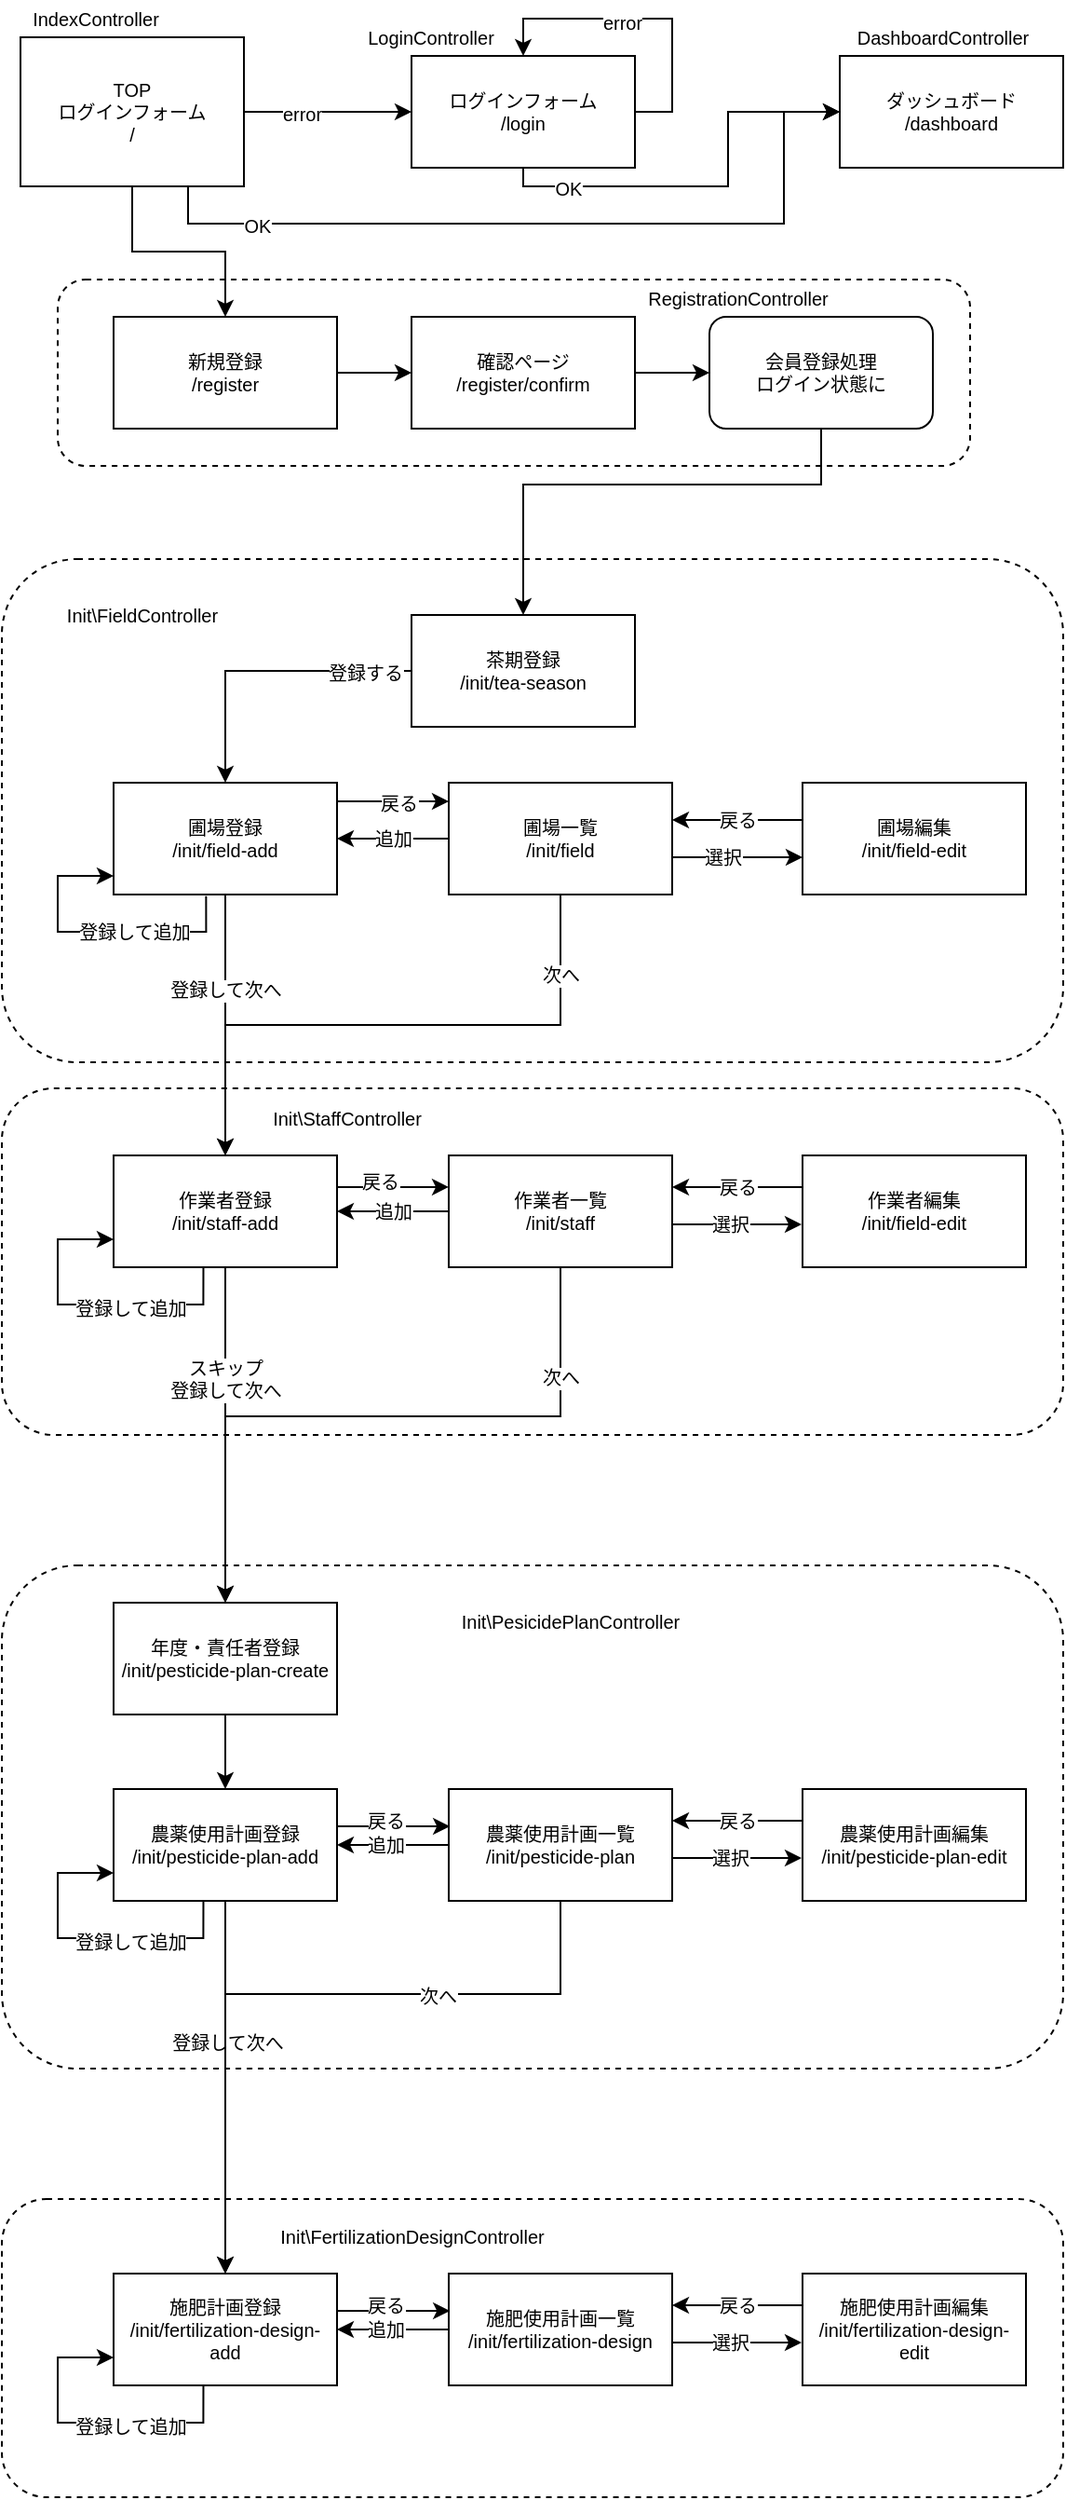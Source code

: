 <mxfile version="16.5.1" type="device"><diagram id="UPfiQ-AqBv1KUrdPvUGw" name="ページ1"><mxGraphModel dx="1078" dy="755" grid="1" gridSize="10" guides="1" tooltips="1" connect="1" arrows="1" fold="1" page="1" pageScale="1" pageWidth="827" pageHeight="1169" math="0" shadow="0"><root><mxCell id="0"/><mxCell id="1" parent="0"/><mxCell id="lLBjvthlMUOhypTwr6yT-95" value="" style="rounded=1;whiteSpace=wrap;html=1;fillColor=none;dashed=1;fontSize=10;" vertex="1" parent="1"><mxGeometry x="30" y="1180" width="570" height="160" as="geometry"/></mxCell><mxCell id="lLBjvthlMUOhypTwr6yT-76" value="" style="rounded=1;whiteSpace=wrap;html=1;fillColor=none;dashed=1;fontSize=10;" vertex="1" parent="1"><mxGeometry x="30" y="584" width="570" height="186" as="geometry"/></mxCell><mxCell id="lLBjvthlMUOhypTwr6yT-74" value="" style="rounded=1;whiteSpace=wrap;html=1;fillColor=none;dashed=1;fontSize=10;" vertex="1" parent="1"><mxGeometry x="30" y="300" width="570" height="270" as="geometry"/></mxCell><mxCell id="lLBjvthlMUOhypTwr6yT-3" style="edgeStyle=orthogonalEdgeStyle;rounded=0;orthogonalLoop=1;jettySize=auto;html=1;entryX=0;entryY=0.5;entryDx=0;entryDy=0;fontSize=10;" edge="1" parent="1" source="lLBjvthlMUOhypTwr6yT-1" target="lLBjvthlMUOhypTwr6yT-2"><mxGeometry relative="1" as="geometry"/></mxCell><mxCell id="lLBjvthlMUOhypTwr6yT-4" value="error" style="edgeLabel;html=1;align=center;verticalAlign=middle;resizable=0;points=[];fontSize=10;" vertex="1" connectable="0" parent="lLBjvthlMUOhypTwr6yT-3"><mxGeometry x="-0.313" y="-1" relative="1" as="geometry"><mxPoint as="offset"/></mxGeometry></mxCell><mxCell id="lLBjvthlMUOhypTwr6yT-9" style="edgeStyle=orthogonalEdgeStyle;rounded=0;orthogonalLoop=1;jettySize=auto;html=1;entryX=0;entryY=0.5;entryDx=0;entryDy=0;exitX=0.75;exitY=1;exitDx=0;exitDy=0;fontSize=10;" edge="1" parent="1" source="lLBjvthlMUOhypTwr6yT-1" target="lLBjvthlMUOhypTwr6yT-8"><mxGeometry relative="1" as="geometry"><Array as="points"><mxPoint x="130" y="120"/><mxPoint x="450" y="120"/><mxPoint x="450" y="60"/></Array></mxGeometry></mxCell><mxCell id="lLBjvthlMUOhypTwr6yT-10" value="OK" style="edgeLabel;html=1;align=center;verticalAlign=middle;resizable=0;points=[];fontSize=10;" vertex="1" connectable="0" parent="lLBjvthlMUOhypTwr6yT-9"><mxGeometry x="-0.735" y="-1" relative="1" as="geometry"><mxPoint as="offset"/></mxGeometry></mxCell><mxCell id="lLBjvthlMUOhypTwr6yT-14" style="edgeStyle=orthogonalEdgeStyle;rounded=0;orthogonalLoop=1;jettySize=auto;html=1;entryX=0.5;entryY=0;entryDx=0;entryDy=0;fontSize=10;" edge="1" parent="1" source="lLBjvthlMUOhypTwr6yT-1" target="lLBjvthlMUOhypTwr6yT-13"><mxGeometry relative="1" as="geometry"/></mxCell><mxCell id="lLBjvthlMUOhypTwr6yT-1" value="TOP&lt;br style=&quot;font-size: 10px;&quot;&gt;ログインフォーム&lt;br style=&quot;font-size: 10px;&quot;&gt;/" style="rounded=0;whiteSpace=wrap;html=1;fontSize=10;" vertex="1" parent="1"><mxGeometry x="40" y="20" width="120" height="80" as="geometry"/></mxCell><mxCell id="lLBjvthlMUOhypTwr6yT-11" style="edgeStyle=orthogonalEdgeStyle;rounded=0;orthogonalLoop=1;jettySize=auto;html=1;entryX=0;entryY=0.5;entryDx=0;entryDy=0;fontSize=10;" edge="1" parent="1" source="lLBjvthlMUOhypTwr6yT-2" target="lLBjvthlMUOhypTwr6yT-8"><mxGeometry relative="1" as="geometry"><Array as="points"><mxPoint x="310" y="100"/><mxPoint x="420" y="100"/><mxPoint x="420" y="60"/></Array></mxGeometry></mxCell><mxCell id="lLBjvthlMUOhypTwr6yT-12" value="OK" style="edgeLabel;html=1;align=center;verticalAlign=middle;resizable=0;points=[];fontSize=10;" vertex="1" connectable="0" parent="lLBjvthlMUOhypTwr6yT-11"><mxGeometry x="-0.691" y="-1" relative="1" as="geometry"><mxPoint as="offset"/></mxGeometry></mxCell><mxCell id="lLBjvthlMUOhypTwr6yT-2" value="ログインフォーム&lt;br style=&quot;font-size: 10px;&quot;&gt;/login" style="rounded=0;whiteSpace=wrap;html=1;fontSize=10;" vertex="1" parent="1"><mxGeometry x="250" y="30" width="120" height="60" as="geometry"/></mxCell><mxCell id="lLBjvthlMUOhypTwr6yT-6" style="edgeStyle=orthogonalEdgeStyle;rounded=0;orthogonalLoop=1;jettySize=auto;html=1;entryX=0.5;entryY=0;entryDx=0;entryDy=0;exitX=1;exitY=0.5;exitDx=0;exitDy=0;fontSize=10;" edge="1" parent="1" source="lLBjvthlMUOhypTwr6yT-2" target="lLBjvthlMUOhypTwr6yT-2"><mxGeometry relative="1" as="geometry"><Array as="points"><mxPoint x="390" y="60"/><mxPoint x="390" y="10"/><mxPoint x="310" y="10"/></Array></mxGeometry></mxCell><mxCell id="lLBjvthlMUOhypTwr6yT-7" value="error" style="edgeLabel;html=1;align=center;verticalAlign=middle;resizable=0;points=[];fontSize=10;" vertex="1" connectable="0" parent="lLBjvthlMUOhypTwr6yT-6"><mxGeometry x="0.141" y="2" relative="1" as="geometry"><mxPoint as="offset"/></mxGeometry></mxCell><mxCell id="lLBjvthlMUOhypTwr6yT-8" value="ダッシュボード&lt;br style=&quot;font-size: 10px;&quot;&gt;/dashboard" style="rounded=0;whiteSpace=wrap;html=1;fontSize=10;" vertex="1" parent="1"><mxGeometry x="480" y="30" width="120" height="60" as="geometry"/></mxCell><mxCell id="lLBjvthlMUOhypTwr6yT-16" style="edgeStyle=orthogonalEdgeStyle;rounded=0;orthogonalLoop=1;jettySize=auto;html=1;entryX=0;entryY=0.5;entryDx=0;entryDy=0;fontSize=10;" edge="1" parent="1" source="lLBjvthlMUOhypTwr6yT-13" target="lLBjvthlMUOhypTwr6yT-15"><mxGeometry relative="1" as="geometry"/></mxCell><mxCell id="lLBjvthlMUOhypTwr6yT-13" value="新規登録&lt;br style=&quot;font-size: 10px;&quot;&gt;/register" style="rounded=0;whiteSpace=wrap;html=1;fontSize=10;" vertex="1" parent="1"><mxGeometry x="90" y="170" width="120" height="60" as="geometry"/></mxCell><mxCell id="lLBjvthlMUOhypTwr6yT-18" style="edgeStyle=orthogonalEdgeStyle;rounded=0;orthogonalLoop=1;jettySize=auto;html=1;entryX=0;entryY=0.5;entryDx=0;entryDy=0;fontSize=10;" edge="1" parent="1" source="lLBjvthlMUOhypTwr6yT-15" target="lLBjvthlMUOhypTwr6yT-17"><mxGeometry relative="1" as="geometry"/></mxCell><mxCell id="lLBjvthlMUOhypTwr6yT-15" value="確認ページ&lt;br style=&quot;font-size: 10px;&quot;&gt;/register/confirm" style="rounded=0;whiteSpace=wrap;html=1;fontSize=10;" vertex="1" parent="1"><mxGeometry x="250" y="170" width="120" height="60" as="geometry"/></mxCell><mxCell id="lLBjvthlMUOhypTwr6yT-20" style="edgeStyle=orthogonalEdgeStyle;rounded=0;orthogonalLoop=1;jettySize=auto;html=1;entryX=0.5;entryY=0;entryDx=0;entryDy=0;fontSize=10;" edge="1" parent="1" source="lLBjvthlMUOhypTwr6yT-17" target="lLBjvthlMUOhypTwr6yT-19"><mxGeometry relative="1" as="geometry"><Array as="points"><mxPoint x="470" y="260"/><mxPoint x="310" y="260"/></Array></mxGeometry></mxCell><mxCell id="lLBjvthlMUOhypTwr6yT-17" value="会員登録処理&lt;br style=&quot;font-size: 10px;&quot;&gt;ログイン状態に" style="rounded=1;whiteSpace=wrap;html=1;fontSize=10;" vertex="1" parent="1"><mxGeometry x="410" y="170" width="120" height="60" as="geometry"/></mxCell><mxCell id="lLBjvthlMUOhypTwr6yT-24" style="edgeStyle=orthogonalEdgeStyle;rounded=0;orthogonalLoop=1;jettySize=auto;html=1;entryX=0.5;entryY=0;entryDx=0;entryDy=0;fontSize=10;" edge="1" parent="1" source="lLBjvthlMUOhypTwr6yT-19" target="lLBjvthlMUOhypTwr6yT-21"><mxGeometry relative="1" as="geometry"/></mxCell><mxCell id="lLBjvthlMUOhypTwr6yT-27" value="登録する" style="edgeLabel;html=1;align=center;verticalAlign=middle;resizable=0;points=[];fontSize=10;" vertex="1" connectable="0" parent="lLBjvthlMUOhypTwr6yT-24"><mxGeometry x="-0.688" y="1" relative="1" as="geometry"><mxPoint as="offset"/></mxGeometry></mxCell><mxCell id="lLBjvthlMUOhypTwr6yT-19" value="茶期登録&lt;br style=&quot;font-size: 10px;&quot;&gt;/init/tea-season" style="rounded=0;whiteSpace=wrap;html=1;fontSize=10;" vertex="1" parent="1"><mxGeometry x="250" y="330" width="120" height="60" as="geometry"/></mxCell><mxCell id="lLBjvthlMUOhypTwr6yT-29" style="edgeStyle=orthogonalEdgeStyle;rounded=0;orthogonalLoop=1;jettySize=auto;html=1;fontSize=10;" edge="1" parent="1" source="lLBjvthlMUOhypTwr6yT-21" target="lLBjvthlMUOhypTwr6yT-28"><mxGeometry relative="1" as="geometry"><Array as="points"><mxPoint x="255" y="430"/><mxPoint x="255" y="430"/></Array></mxGeometry></mxCell><mxCell id="lLBjvthlMUOhypTwr6yT-30" value="戻る" style="edgeLabel;html=1;align=center;verticalAlign=middle;resizable=0;points=[];fontSize=10;" vertex="1" connectable="0" parent="lLBjvthlMUOhypTwr6yT-29"><mxGeometry x="0.258" y="-1" relative="1" as="geometry"><mxPoint x="-5" as="offset"/></mxGeometry></mxCell><mxCell id="lLBjvthlMUOhypTwr6yT-47" style="edgeStyle=orthogonalEdgeStyle;rounded=0;orthogonalLoop=1;jettySize=auto;html=1;fontSize=10;" edge="1" parent="1" source="lLBjvthlMUOhypTwr6yT-21" target="lLBjvthlMUOhypTwr6yT-31"><mxGeometry relative="1" as="geometry"/></mxCell><mxCell id="lLBjvthlMUOhypTwr6yT-48" value="登録して次へ" style="edgeLabel;html=1;align=center;verticalAlign=middle;resizable=0;points=[];fontSize=10;" vertex="1" connectable="0" parent="lLBjvthlMUOhypTwr6yT-47"><mxGeometry x="-0.281" relative="1" as="geometry"><mxPoint as="offset"/></mxGeometry></mxCell><mxCell id="lLBjvthlMUOhypTwr6yT-21" value="圃場登録&lt;br style=&quot;font-size: 10px;&quot;&gt;/init/field-add" style="rounded=0;whiteSpace=wrap;html=1;fontSize=10;" vertex="1" parent="1"><mxGeometry x="90" y="420" width="120" height="60" as="geometry"/></mxCell><mxCell id="lLBjvthlMUOhypTwr6yT-22" style="edgeStyle=orthogonalEdgeStyle;rounded=0;orthogonalLoop=1;jettySize=auto;html=1;exitX=0.414;exitY=1.015;exitDx=0;exitDy=0;exitPerimeter=0;fontSize=10;" edge="1" parent="1"><mxGeometry relative="1" as="geometry"><mxPoint x="139.68" y="480.9" as="sourcePoint"/><mxPoint x="90" y="470" as="targetPoint"/><Array as="points"><mxPoint x="140" y="500"/><mxPoint x="60" y="500"/><mxPoint x="60" y="470"/></Array></mxGeometry></mxCell><mxCell id="lLBjvthlMUOhypTwr6yT-23" value="登録して追加" style="edgeLabel;html=1;align=center;verticalAlign=middle;resizable=0;points=[];fontSize=10;" vertex="1" connectable="0" parent="lLBjvthlMUOhypTwr6yT-22"><mxGeometry x="-0.185" relative="1" as="geometry"><mxPoint x="6" as="offset"/></mxGeometry></mxCell><mxCell id="lLBjvthlMUOhypTwr6yT-43" style="edgeStyle=orthogonalEdgeStyle;rounded=0;orthogonalLoop=1;jettySize=auto;html=1;fontSize=10;" edge="1" parent="1" source="lLBjvthlMUOhypTwr6yT-28" target="lLBjvthlMUOhypTwr6yT-34"><mxGeometry relative="1" as="geometry"><Array as="points"><mxPoint x="407" y="460"/><mxPoint x="407" y="460"/></Array></mxGeometry></mxCell><mxCell id="lLBjvthlMUOhypTwr6yT-44" value="選択" style="edgeLabel;html=1;align=center;verticalAlign=middle;resizable=0;points=[];fontSize=10;" vertex="1" connectable="0" parent="lLBjvthlMUOhypTwr6yT-43"><mxGeometry x="-0.224" relative="1" as="geometry"><mxPoint as="offset"/></mxGeometry></mxCell><mxCell id="lLBjvthlMUOhypTwr6yT-49" style="edgeStyle=orthogonalEdgeStyle;rounded=0;orthogonalLoop=1;jettySize=auto;html=1;entryX=0.5;entryY=0;entryDx=0;entryDy=0;fontSize=10;" edge="1" parent="1" source="lLBjvthlMUOhypTwr6yT-28" target="lLBjvthlMUOhypTwr6yT-31"><mxGeometry relative="1" as="geometry"><Array as="points"><mxPoint x="330" y="550"/><mxPoint x="150" y="550"/></Array></mxGeometry></mxCell><mxCell id="lLBjvthlMUOhypTwr6yT-50" value="次へ" style="edgeLabel;html=1;align=center;verticalAlign=middle;resizable=0;points=[];fontSize=10;" vertex="1" connectable="0" parent="lLBjvthlMUOhypTwr6yT-49"><mxGeometry x="-0.735" relative="1" as="geometry"><mxPoint as="offset"/></mxGeometry></mxCell><mxCell id="lLBjvthlMUOhypTwr6yT-65" value="追加" style="edgeStyle=orthogonalEdgeStyle;rounded=0;orthogonalLoop=1;jettySize=auto;html=1;entryX=1;entryY=0.5;entryDx=0;entryDy=0;fontSize=10;" edge="1" parent="1" source="lLBjvthlMUOhypTwr6yT-28" target="lLBjvthlMUOhypTwr6yT-21"><mxGeometry relative="1" as="geometry"/></mxCell><mxCell id="lLBjvthlMUOhypTwr6yT-28" value="圃場一覧&lt;br style=&quot;font-size: 10px;&quot;&gt;/init/field" style="rounded=0;whiteSpace=wrap;html=1;fontSize=10;" vertex="1" parent="1"><mxGeometry x="270" y="420" width="120" height="60" as="geometry"/></mxCell><mxCell id="lLBjvthlMUOhypTwr6yT-38" value="戻る" style="edgeStyle=orthogonalEdgeStyle;rounded=0;orthogonalLoop=1;jettySize=auto;html=1;entryX=0;entryY=0.283;entryDx=0;entryDy=0;exitX=1;exitY=0.5;exitDx=0;exitDy=0;entryPerimeter=0;fontSize=10;" edge="1" parent="1" source="lLBjvthlMUOhypTwr6yT-31" target="lLBjvthlMUOhypTwr6yT-37"><mxGeometry y="3" relative="1" as="geometry"><Array as="points"><mxPoint x="210" y="637"/></Array><mxPoint as="offset"/></mxGeometry></mxCell><mxCell id="lLBjvthlMUOhypTwr6yT-61" style="edgeStyle=orthogonalEdgeStyle;rounded=0;orthogonalLoop=1;jettySize=auto;html=1;fontSize=10;entryX=0.5;entryY=0;entryDx=0;entryDy=0;" edge="1" parent="1" source="lLBjvthlMUOhypTwr6yT-31" target="lLBjvthlMUOhypTwr6yT-97"><mxGeometry relative="1" as="geometry"><mxPoint x="150" y="850" as="targetPoint"/></mxGeometry></mxCell><mxCell id="lLBjvthlMUOhypTwr6yT-62" value="スキップ&lt;br style=&quot;font-size: 10px;&quot;&gt;登録して次へ" style="edgeLabel;html=1;align=center;verticalAlign=middle;resizable=0;points=[];fontSize=10;" vertex="1" connectable="0" parent="lLBjvthlMUOhypTwr6yT-61"><mxGeometry x="-0.225" relative="1" as="geometry"><mxPoint y="-10" as="offset"/></mxGeometry></mxCell><mxCell id="lLBjvthlMUOhypTwr6yT-31" value="作業者登録&lt;br style=&quot;font-size: 10px;&quot;&gt;/init/staff-add" style="rounded=0;whiteSpace=wrap;html=1;fontSize=10;" vertex="1" parent="1"><mxGeometry x="90" y="620" width="120" height="60" as="geometry"/></mxCell><mxCell id="lLBjvthlMUOhypTwr6yT-32" style="edgeStyle=orthogonalEdgeStyle;rounded=0;orthogonalLoop=1;jettySize=auto;html=1;entryX=0;entryY=0.75;entryDx=0;entryDy=0;exitX=0.402;exitY=0.997;exitDx=0;exitDy=0;exitPerimeter=0;fontSize=10;" edge="1" parent="1" source="lLBjvthlMUOhypTwr6yT-31" target="lLBjvthlMUOhypTwr6yT-31"><mxGeometry relative="1" as="geometry"><Array as="points"><mxPoint x="138" y="700"/><mxPoint x="60" y="700"/><mxPoint x="60" y="665"/></Array></mxGeometry></mxCell><mxCell id="lLBjvthlMUOhypTwr6yT-33" value="登録して追加" style="edgeLabel;html=1;align=center;verticalAlign=middle;resizable=0;points=[];fontSize=10;" vertex="1" connectable="0" parent="lLBjvthlMUOhypTwr6yT-32"><mxGeometry x="-0.101" y="2" relative="1" as="geometry"><mxPoint x="14" as="offset"/></mxGeometry></mxCell><mxCell id="lLBjvthlMUOhypTwr6yT-36" value="戻る" style="edgeStyle=orthogonalEdgeStyle;rounded=0;orthogonalLoop=1;jettySize=auto;html=1;fontSize=10;" edge="1" parent="1" source="lLBjvthlMUOhypTwr6yT-34" target="lLBjvthlMUOhypTwr6yT-28"><mxGeometry relative="1" as="geometry"><Array as="points"><mxPoint x="450" y="440"/><mxPoint x="450" y="440"/></Array></mxGeometry></mxCell><mxCell id="lLBjvthlMUOhypTwr6yT-34" value="圃場編集&lt;br style=&quot;font-size: 10px;&quot;&gt;/init/field-edit" style="rounded=0;whiteSpace=wrap;html=1;fontSize=10;" vertex="1" parent="1"><mxGeometry x="460" y="420" width="120" height="60" as="geometry"/></mxCell><mxCell id="lLBjvthlMUOhypTwr6yT-45" style="edgeStyle=orthogonalEdgeStyle;rounded=0;orthogonalLoop=1;jettySize=auto;html=1;entryX=-0.004;entryY=0.616;entryDx=0;entryDy=0;entryPerimeter=0;fontSize=10;" edge="1" parent="1" source="lLBjvthlMUOhypTwr6yT-37" target="lLBjvthlMUOhypTwr6yT-39"><mxGeometry relative="1" as="geometry"><Array as="points"><mxPoint x="459" y="657"/></Array></mxGeometry></mxCell><mxCell id="lLBjvthlMUOhypTwr6yT-46" value="選択" style="edgeLabel;html=1;align=center;verticalAlign=middle;resizable=0;points=[];fontSize=10;" vertex="1" connectable="0" parent="lLBjvthlMUOhypTwr6yT-45"><mxGeometry x="-0.109" relative="1" as="geometry"><mxPoint as="offset"/></mxGeometry></mxCell><mxCell id="lLBjvthlMUOhypTwr6yT-63" style="edgeStyle=orthogonalEdgeStyle;rounded=0;orthogonalLoop=1;jettySize=auto;html=1;fontSize=10;entryX=0.5;entryY=0;entryDx=0;entryDy=0;" edge="1" parent="1" source="lLBjvthlMUOhypTwr6yT-37" target="lLBjvthlMUOhypTwr6yT-97"><mxGeometry relative="1" as="geometry"><mxPoint x="150" y="840" as="targetPoint"/><Array as="points"><mxPoint x="330" y="760"/><mxPoint x="150" y="760"/></Array></mxGeometry></mxCell><mxCell id="lLBjvthlMUOhypTwr6yT-64" value="次へ" style="edgeLabel;html=1;align=center;verticalAlign=middle;resizable=0;points=[];fontSize=10;" vertex="1" connectable="0" parent="lLBjvthlMUOhypTwr6yT-63"><mxGeometry x="-0.672" relative="1" as="geometry"><mxPoint as="offset"/></mxGeometry></mxCell><mxCell id="lLBjvthlMUOhypTwr6yT-66" value="追加" style="edgeStyle=orthogonalEdgeStyle;rounded=0;orthogonalLoop=1;jettySize=auto;html=1;fontSize=10;" edge="1" parent="1" source="lLBjvthlMUOhypTwr6yT-37" target="lLBjvthlMUOhypTwr6yT-31"><mxGeometry relative="1" as="geometry"/></mxCell><mxCell id="lLBjvthlMUOhypTwr6yT-37" value="作業者一覧&lt;br style=&quot;font-size: 10px;&quot;&gt;/init/staff" style="rounded=0;whiteSpace=wrap;html=1;fontSize=10;" vertex="1" parent="1"><mxGeometry x="270" y="620" width="120" height="60" as="geometry"/></mxCell><mxCell id="lLBjvthlMUOhypTwr6yT-40" value="戻る" style="edgeStyle=orthogonalEdgeStyle;rounded=0;orthogonalLoop=1;jettySize=auto;html=1;fontSize=10;" edge="1" parent="1" source="lLBjvthlMUOhypTwr6yT-39" target="lLBjvthlMUOhypTwr6yT-37"><mxGeometry relative="1" as="geometry"><Array as="points"><mxPoint x="450" y="637"/><mxPoint x="450" y="637"/></Array></mxGeometry></mxCell><mxCell id="lLBjvthlMUOhypTwr6yT-39" value="作業者編集&lt;br style=&quot;font-size: 10px;&quot;&gt;/init/field-edit" style="rounded=0;whiteSpace=wrap;html=1;fontSize=10;" vertex="1" parent="1"><mxGeometry x="460" y="620" width="120" height="60" as="geometry"/></mxCell><mxCell id="lLBjvthlMUOhypTwr6yT-52" value="戻る" style="edgeStyle=orthogonalEdgeStyle;rounded=0;orthogonalLoop=1;jettySize=auto;html=1;entryX=0.005;entryY=0.347;entryDx=0;entryDy=0;exitX=1;exitY=0.5;exitDx=0;exitDy=0;entryPerimeter=0;fontSize=10;" edge="1" parent="1" source="lLBjvthlMUOhypTwr6yT-53" target="lLBjvthlMUOhypTwr6yT-58"><mxGeometry y="3" relative="1" as="geometry"><Array as="points"><mxPoint x="210" y="980"/><mxPoint x="271" y="980"/></Array><mxPoint as="offset"/></mxGeometry></mxCell><mxCell id="lLBjvthlMUOhypTwr6yT-89" style="edgeStyle=orthogonalEdgeStyle;rounded=0;orthogonalLoop=1;jettySize=auto;html=1;fontSize=10;" edge="1" parent="1" source="lLBjvthlMUOhypTwr6yT-53" target="lLBjvthlMUOhypTwr6yT-79"><mxGeometry relative="1" as="geometry"/></mxCell><mxCell id="lLBjvthlMUOhypTwr6yT-91" value="登録して次へ" style="edgeLabel;html=1;align=center;verticalAlign=middle;resizable=0;points=[];fontSize=10;" vertex="1" connectable="0" parent="lLBjvthlMUOhypTwr6yT-89"><mxGeometry x="-0.238" y="1" relative="1" as="geometry"><mxPoint as="offset"/></mxGeometry></mxCell><mxCell id="lLBjvthlMUOhypTwr6yT-53" value="農薬使用計画登録&lt;br style=&quot;font-size: 10px;&quot;&gt;/init/pesticide-plan-add" style="rounded=0;whiteSpace=wrap;html=1;fontSize=10;" vertex="1" parent="1"><mxGeometry x="90" y="960" width="120" height="60" as="geometry"/></mxCell><mxCell id="lLBjvthlMUOhypTwr6yT-54" style="edgeStyle=orthogonalEdgeStyle;rounded=0;orthogonalLoop=1;jettySize=auto;html=1;entryX=0;entryY=0.75;entryDx=0;entryDy=0;exitX=0.402;exitY=0.997;exitDx=0;exitDy=0;exitPerimeter=0;fontSize=10;" edge="1" parent="1" source="lLBjvthlMUOhypTwr6yT-53" target="lLBjvthlMUOhypTwr6yT-53"><mxGeometry relative="1" as="geometry"><Array as="points"><mxPoint x="138" y="1040"/><mxPoint x="60" y="1040"/><mxPoint x="60" y="1005"/></Array></mxGeometry></mxCell><mxCell id="lLBjvthlMUOhypTwr6yT-55" value="登録して追加" style="edgeLabel;html=1;align=center;verticalAlign=middle;resizable=0;points=[];fontSize=10;" vertex="1" connectable="0" parent="lLBjvthlMUOhypTwr6yT-54"><mxGeometry x="-0.101" y="2" relative="1" as="geometry"><mxPoint x="14" as="offset"/></mxGeometry></mxCell><mxCell id="lLBjvthlMUOhypTwr6yT-56" style="edgeStyle=orthogonalEdgeStyle;rounded=0;orthogonalLoop=1;jettySize=auto;html=1;entryX=-0.004;entryY=0.616;entryDx=0;entryDy=0;entryPerimeter=0;fontSize=10;" edge="1" parent="1" source="lLBjvthlMUOhypTwr6yT-58" target="lLBjvthlMUOhypTwr6yT-60"><mxGeometry relative="1" as="geometry"><Array as="points"><mxPoint x="459" y="997"/></Array></mxGeometry></mxCell><mxCell id="lLBjvthlMUOhypTwr6yT-57" value="選択" style="edgeLabel;html=1;align=center;verticalAlign=middle;resizable=0;points=[];fontSize=10;" vertex="1" connectable="0" parent="lLBjvthlMUOhypTwr6yT-56"><mxGeometry x="-0.109" relative="1" as="geometry"><mxPoint as="offset"/></mxGeometry></mxCell><mxCell id="lLBjvthlMUOhypTwr6yT-67" style="edgeStyle=orthogonalEdgeStyle;rounded=0;orthogonalLoop=1;jettySize=auto;html=1;entryX=1;entryY=0.5;entryDx=0;entryDy=0;fontSize=10;" edge="1" parent="1" source="lLBjvthlMUOhypTwr6yT-58" target="lLBjvthlMUOhypTwr6yT-53"><mxGeometry relative="1" as="geometry"/></mxCell><mxCell id="lLBjvthlMUOhypTwr6yT-68" value="追加" style="edgeLabel;html=1;align=center;verticalAlign=middle;resizable=0;points=[];fontSize=10;" vertex="1" connectable="0" parent="lLBjvthlMUOhypTwr6yT-67"><mxGeometry x="0.147" relative="1" as="geometry"><mxPoint as="offset"/></mxGeometry></mxCell><mxCell id="lLBjvthlMUOhypTwr6yT-90" style="edgeStyle=orthogonalEdgeStyle;rounded=0;orthogonalLoop=1;jettySize=auto;html=1;entryX=0.5;entryY=0;entryDx=0;entryDy=0;fontSize=10;" edge="1" parent="1" source="lLBjvthlMUOhypTwr6yT-58" target="lLBjvthlMUOhypTwr6yT-79"><mxGeometry relative="1" as="geometry"><Array as="points"><mxPoint x="330" y="1070"/><mxPoint x="150" y="1070"/></Array></mxGeometry></mxCell><mxCell id="lLBjvthlMUOhypTwr6yT-92" value="次へ" style="edgeLabel;html=1;align=center;verticalAlign=middle;resizable=0;points=[];fontSize=10;" vertex="1" connectable="0" parent="lLBjvthlMUOhypTwr6yT-90"><mxGeometry x="-0.708" y="1" relative="1" as="geometry"><mxPoint x="-61" as="offset"/></mxGeometry></mxCell><mxCell id="lLBjvthlMUOhypTwr6yT-58" value="農薬使用計画一覧&lt;br style=&quot;font-size: 10px;&quot;&gt;/init/pesticide-plan" style="rounded=0;whiteSpace=wrap;html=1;fontSize=10;" vertex="1" parent="1"><mxGeometry x="270" y="960" width="120" height="60" as="geometry"/></mxCell><mxCell id="lLBjvthlMUOhypTwr6yT-59" value="戻る" style="edgeStyle=orthogonalEdgeStyle;rounded=0;orthogonalLoop=1;jettySize=auto;html=1;fontSize=10;" edge="1" parent="1" source="lLBjvthlMUOhypTwr6yT-60" target="lLBjvthlMUOhypTwr6yT-58"><mxGeometry relative="1" as="geometry"><Array as="points"><mxPoint x="450" y="977"/><mxPoint x="450" y="977"/></Array></mxGeometry></mxCell><mxCell id="lLBjvthlMUOhypTwr6yT-60" value="農薬使用計画編集&lt;br style=&quot;font-size: 10px;&quot;&gt;/init/pesticide-plan-edit" style="rounded=0;whiteSpace=wrap;html=1;fontSize=10;" vertex="1" parent="1"><mxGeometry x="460" y="960" width="120" height="60" as="geometry"/></mxCell><mxCell id="lLBjvthlMUOhypTwr6yT-69" value="IndexController" style="text;html=1;align=center;verticalAlign=middle;resizable=0;points=[];autosize=1;strokeColor=none;fillColor=none;fontSize=10;" vertex="1" parent="1"><mxGeometry x="40" width="80" height="20" as="geometry"/></mxCell><mxCell id="lLBjvthlMUOhypTwr6yT-70" value="LoginController" style="text;html=1;align=center;verticalAlign=middle;resizable=0;points=[];autosize=1;strokeColor=none;fillColor=none;fontSize=10;" vertex="1" parent="1"><mxGeometry x="220" y="10" width="80" height="20" as="geometry"/></mxCell><mxCell id="lLBjvthlMUOhypTwr6yT-71" value="DashboardController" style="text;html=1;align=center;verticalAlign=middle;resizable=0;points=[];autosize=1;strokeColor=none;fillColor=none;fontSize=10;" vertex="1" parent="1"><mxGeometry x="480" y="10" width="110" height="20" as="geometry"/></mxCell><mxCell id="lLBjvthlMUOhypTwr6yT-72" value="" style="rounded=1;whiteSpace=wrap;html=1;fillColor=none;dashed=1;fontSize=10;" vertex="1" parent="1"><mxGeometry x="60" y="150" width="490" height="100" as="geometry"/></mxCell><mxCell id="lLBjvthlMUOhypTwr6yT-73" value="RegistrationController" style="text;html=1;align=center;verticalAlign=middle;resizable=0;points=[];autosize=1;strokeColor=none;fillColor=none;fontSize=10;" vertex="1" parent="1"><mxGeometry x="370" y="150" width="110" height="20" as="geometry"/></mxCell><mxCell id="lLBjvthlMUOhypTwr6yT-75" value="Init\FieldController" style="text;html=1;align=center;verticalAlign=middle;resizable=0;points=[];autosize=1;strokeColor=none;fillColor=none;fontSize=10;" vertex="1" parent="1"><mxGeometry x="55" y="320" width="100" height="20" as="geometry"/></mxCell><mxCell id="lLBjvthlMUOhypTwr6yT-77" value="Init\StaffController" style="text;html=1;align=center;verticalAlign=middle;resizable=0;points=[];autosize=1;strokeColor=none;fillColor=none;fontSize=10;" vertex="1" parent="1"><mxGeometry x="165" y="590" width="100" height="20" as="geometry"/></mxCell><mxCell id="lLBjvthlMUOhypTwr6yT-78" value="戻る" style="edgeStyle=orthogonalEdgeStyle;rounded=0;orthogonalLoop=1;jettySize=auto;html=1;entryX=0.005;entryY=0.347;entryDx=0;entryDy=0;exitX=1;exitY=0.5;exitDx=0;exitDy=0;entryPerimeter=0;fontSize=10;" edge="1" parent="1" source="lLBjvthlMUOhypTwr6yT-79" target="lLBjvthlMUOhypTwr6yT-86"><mxGeometry y="3" relative="1" as="geometry"><Array as="points"><mxPoint x="210" y="1240"/><mxPoint x="271" y="1240"/></Array><mxPoint as="offset"/></mxGeometry></mxCell><mxCell id="lLBjvthlMUOhypTwr6yT-79" value="施肥計画登録&lt;br style=&quot;font-size: 10px;&quot;&gt;/init/f&lt;span style=&quot;font-size: 10px;&quot;&gt;ertilization-design&lt;/span&gt;-add" style="rounded=0;whiteSpace=wrap;html=1;fontSize=10;" vertex="1" parent="1"><mxGeometry x="90" y="1220" width="120" height="60" as="geometry"/></mxCell><mxCell id="lLBjvthlMUOhypTwr6yT-80" style="edgeStyle=orthogonalEdgeStyle;rounded=0;orthogonalLoop=1;jettySize=auto;html=1;entryX=0;entryY=0.75;entryDx=0;entryDy=0;exitX=0.402;exitY=0.997;exitDx=0;exitDy=0;exitPerimeter=0;fontSize=10;" edge="1" parent="1" source="lLBjvthlMUOhypTwr6yT-79" target="lLBjvthlMUOhypTwr6yT-79"><mxGeometry relative="1" as="geometry"><Array as="points"><mxPoint x="138" y="1300"/><mxPoint x="60" y="1300"/><mxPoint x="60" y="1265"/></Array></mxGeometry></mxCell><mxCell id="lLBjvthlMUOhypTwr6yT-81" value="登録して追加" style="edgeLabel;html=1;align=center;verticalAlign=middle;resizable=0;points=[];fontSize=10;" vertex="1" connectable="0" parent="lLBjvthlMUOhypTwr6yT-80"><mxGeometry x="-0.101" y="2" relative="1" as="geometry"><mxPoint x="14" as="offset"/></mxGeometry></mxCell><mxCell id="lLBjvthlMUOhypTwr6yT-82" style="edgeStyle=orthogonalEdgeStyle;rounded=0;orthogonalLoop=1;jettySize=auto;html=1;entryX=-0.004;entryY=0.616;entryDx=0;entryDy=0;entryPerimeter=0;fontSize=10;" edge="1" parent="1" source="lLBjvthlMUOhypTwr6yT-86" target="lLBjvthlMUOhypTwr6yT-88"><mxGeometry relative="1" as="geometry"><Array as="points"><mxPoint x="459" y="1257"/></Array></mxGeometry></mxCell><mxCell id="lLBjvthlMUOhypTwr6yT-83" value="選択" style="edgeLabel;html=1;align=center;verticalAlign=middle;resizable=0;points=[];fontSize=10;" vertex="1" connectable="0" parent="lLBjvthlMUOhypTwr6yT-82"><mxGeometry x="-0.109" relative="1" as="geometry"><mxPoint as="offset"/></mxGeometry></mxCell><mxCell id="lLBjvthlMUOhypTwr6yT-84" style="edgeStyle=orthogonalEdgeStyle;rounded=0;orthogonalLoop=1;jettySize=auto;html=1;entryX=1;entryY=0.5;entryDx=0;entryDy=0;fontSize=10;" edge="1" parent="1" source="lLBjvthlMUOhypTwr6yT-86" target="lLBjvthlMUOhypTwr6yT-79"><mxGeometry relative="1" as="geometry"/></mxCell><mxCell id="lLBjvthlMUOhypTwr6yT-85" value="追加" style="edgeLabel;html=1;align=center;verticalAlign=middle;resizable=0;points=[];fontSize=10;" vertex="1" connectable="0" parent="lLBjvthlMUOhypTwr6yT-84"><mxGeometry x="0.147" relative="1" as="geometry"><mxPoint as="offset"/></mxGeometry></mxCell><mxCell id="lLBjvthlMUOhypTwr6yT-86" value="施肥使用計画一覧&lt;br style=&quot;font-size: 10px;&quot;&gt;/init/f&lt;span style=&quot;font-size: 10px;&quot;&gt;ertilization-design&lt;/span&gt;" style="rounded=0;whiteSpace=wrap;html=1;fontSize=10;" vertex="1" parent="1"><mxGeometry x="270" y="1220" width="120" height="60" as="geometry"/></mxCell><mxCell id="lLBjvthlMUOhypTwr6yT-87" value="戻る" style="edgeStyle=orthogonalEdgeStyle;rounded=0;orthogonalLoop=1;jettySize=auto;html=1;fontSize=10;" edge="1" parent="1" source="lLBjvthlMUOhypTwr6yT-88" target="lLBjvthlMUOhypTwr6yT-86"><mxGeometry relative="1" as="geometry"><Array as="points"><mxPoint x="450" y="1237"/><mxPoint x="450" y="1237"/></Array></mxGeometry></mxCell><mxCell id="lLBjvthlMUOhypTwr6yT-88" value="施肥使用計画編集&lt;br style=&quot;font-size: 10px;&quot;&gt;/init/f&lt;span style=&quot;font-size: 10px;&quot;&gt;ertilization-design&lt;/span&gt;-edit" style="rounded=0;whiteSpace=wrap;html=1;fontSize=10;" vertex="1" parent="1"><mxGeometry x="460" y="1220" width="120" height="60" as="geometry"/></mxCell><mxCell id="lLBjvthlMUOhypTwr6yT-93" value="" style="rounded=1;whiteSpace=wrap;html=1;fillColor=none;dashed=1;fontSize=10;" vertex="1" parent="1"><mxGeometry x="30" y="840" width="570" height="270" as="geometry"/></mxCell><mxCell id="lLBjvthlMUOhypTwr6yT-94" value="Init\PesicidePlanController" style="text;html=1;align=center;verticalAlign=middle;resizable=0;points=[];autosize=1;strokeColor=none;fillColor=none;fontSize=10;" vertex="1" parent="1"><mxGeometry x="270" y="860" width="130" height="20" as="geometry"/></mxCell><mxCell id="lLBjvthlMUOhypTwr6yT-96" value="Init\&lt;span style=&quot;font-size: 10px;&quot;&gt;FertilizationDesignController&lt;/span&gt;" style="text;html=1;align=center;verticalAlign=middle;resizable=0;points=[];autosize=1;strokeColor=none;fillColor=none;fontSize=10;" vertex="1" parent="1"><mxGeometry x="170" y="1190" width="160" height="20" as="geometry"/></mxCell><mxCell id="lLBjvthlMUOhypTwr6yT-98" style="edgeStyle=orthogonalEdgeStyle;rounded=0;orthogonalLoop=1;jettySize=auto;html=1;entryX=0.5;entryY=0;entryDx=0;entryDy=0;fontSize=10;" edge="1" parent="1" source="lLBjvthlMUOhypTwr6yT-97" target="lLBjvthlMUOhypTwr6yT-53"><mxGeometry relative="1" as="geometry"/></mxCell><mxCell id="lLBjvthlMUOhypTwr6yT-97" value="年度・責任者登録&lt;br&gt;/init/pesticide-plan-create" style="rounded=0;whiteSpace=wrap;html=1;fontSize=10;" vertex="1" parent="1"><mxGeometry x="90" y="860" width="120" height="60" as="geometry"/></mxCell></root></mxGraphModel></diagram></mxfile>